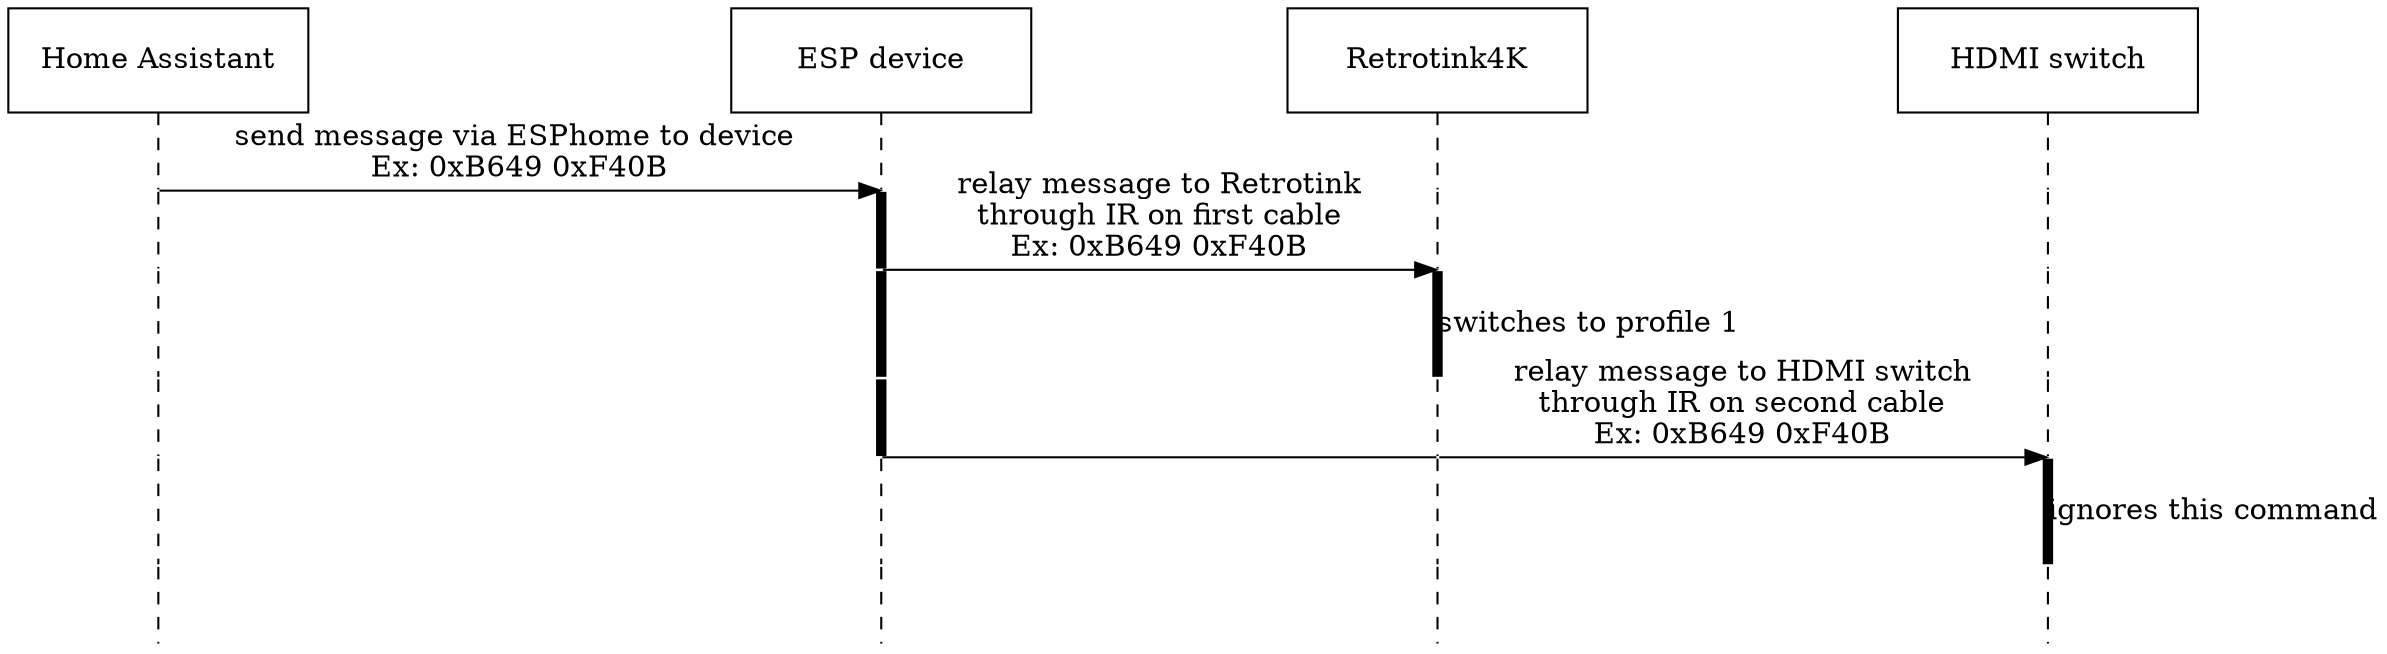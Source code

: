 // https://stackoverflow.com/a/59363959/2115513
digraph SEQ_DIAGRAM {
    graph [overlap = true, splines = line, nodesep = 1.0, ordering = out];
    edge [arrowhead = none];
    node [shape = none, width = 0, height = 0, label = ""];

    {
        rank = same;
        node [shape = rectangle, height = 0.7, width = 2];
        homeassistant [label = "Home Assistant"];
        cec [label = "ESP device"];
        retrotink [label = "Retrotink4K"];
        hdmi_switch [label = "HDMI switch"];
    }
    // Draw vertical lines
    {
        edge [style = dashed, weight = 6];
        homeassistant -> a1 -> a2 -> a3;
        a3 -> a4 -> a5 -> a6;
    }
    {
        edge [style = dashed, weight = 6];
        cec -> b1
        b1 -> b2 -> b3 -> b4 [penwidth = 5, style = solid];
        b4 -> b5 -> b6;
    }
    {
        edge [style = dashed, weight = 6];
        retrotink -> c1;
        c1 -> c2;
        c2 -> c3 [penwidth = 5, style = solid, label="switches to profile 1"];
        c3 -> c4 -> c5 -> c6;
    }
    {
        edge [style = dashed, weight = 6];
        hdmi_switch -> d1 -> d2 -> d3 -> d4;
        d4 -> d5 [penwidth = 5, style = solid, label="ignores this command"];
        d5 -> d6;
    }
    { rank = same; a1 -> b1 [label = "send message via ESPhome to device \nEx: 0xB649 0xF40B", arrowhead = normal]; }
    { rank = same; b2 -> c2 [label = "relay message to Retrotink\nthrough IR on first cable\nEx: 0xB649 0xF40B", arrowhead = normal]; }
    { rank = same; b4-> c4; c4 -> d4 [label = "relay message to HDMI switch\nthrough IR on second cable\nEx: 0xB649 0xF40B", arrowhead = normal]; }
}
